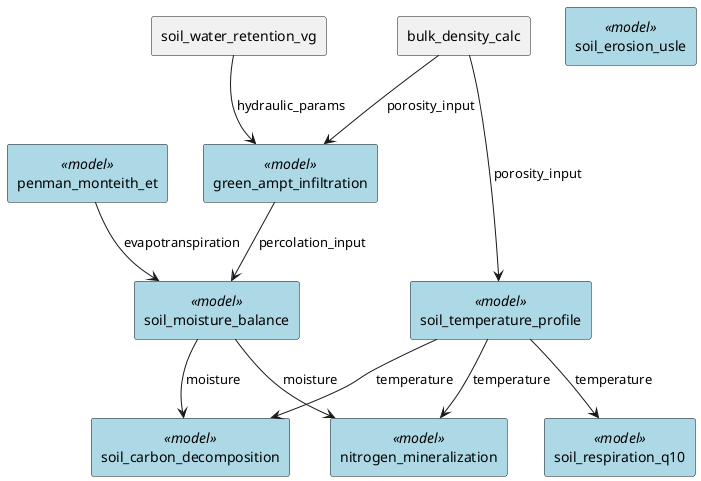 @startuml
skinparam rectangle {
  backgroundColor<<model>> LightBlue
}

rectangle "soil_moisture_balance" as smb <<model>>
rectangle "penman_monteith_et" as pme <<model>>
rectangle "green_ampt_infiltration" as gai <<model>>
rectangle "soil_temperature_profile" as stp <<model>>
rectangle "nitrogen_mineralization" as nm <<model>>
rectangle "soil_respiration_q10" as srq <<model>>
rectangle "soil_carbon_decomposition" as scd <<model>>
rectangle "soil_erosion_usle" as usle <<model>>
rectangle "bulk_density_calc" as bdc
rectangle "soil_water_retention_vg" as swrvg

' Dependencies
pme --> smb : evapotranspiration
gai --> smb : percolation_input

stp --> nm : temperature
smb --> nm : moisture

stp --> srq : temperature

stp --> scd : temperature
smb --> scd : moisture

bdc --> gai : porosity_input
bdc --> stp : porosity_input
swrvg --> gai : hydraulic_params

@enduml
